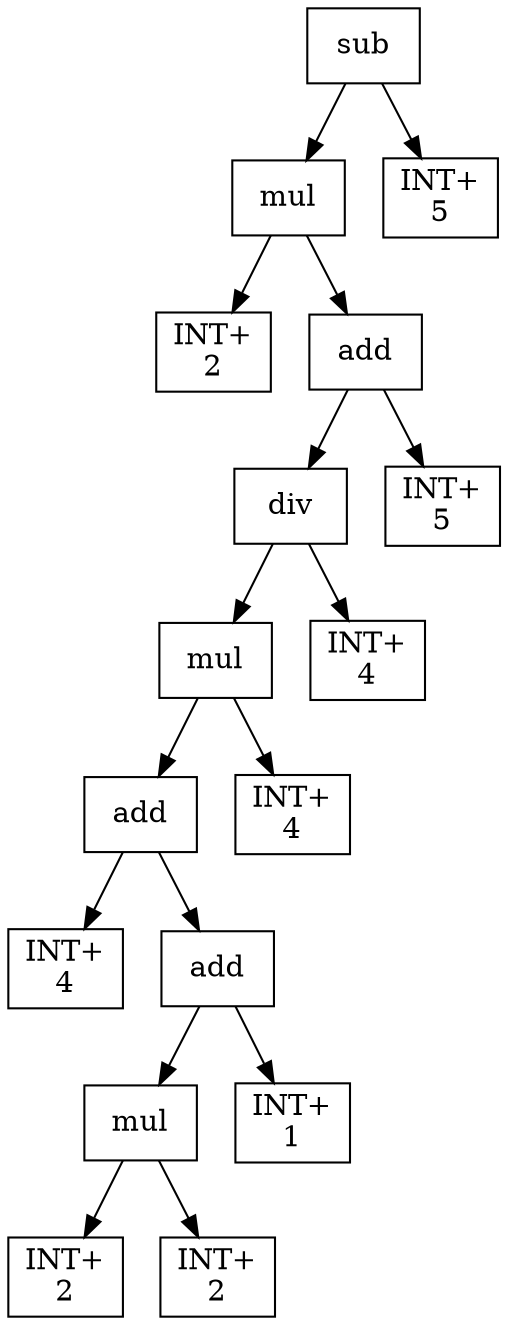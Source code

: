 digraph expr {
  node [shape=box];
  n1 [label="sub"];
  n2 [label="mul"];
  n3 [label="INT+\n2"];
  n4 [label="add"];
  n5 [label="div"];
  n6 [label="mul"];
  n7 [label="add"];
  n8 [label="INT+\n4"];
  n9 [label="add"];
  n10 [label="mul"];
  n11 [label="INT+\n2"];
  n12 [label="INT+\n2"];
  n10 -> n11;
  n10 -> n12;
  n13 [label="INT+\n1"];
  n9 -> n10;
  n9 -> n13;
  n7 -> n8;
  n7 -> n9;
  n14 [label="INT+\n4"];
  n6 -> n7;
  n6 -> n14;
  n15 [label="INT+\n4"];
  n5 -> n6;
  n5 -> n15;
  n16 [label="INT+\n5"];
  n4 -> n5;
  n4 -> n16;
  n2 -> n3;
  n2 -> n4;
  n17 [label="INT+\n5"];
  n1 -> n2;
  n1 -> n17;
}
